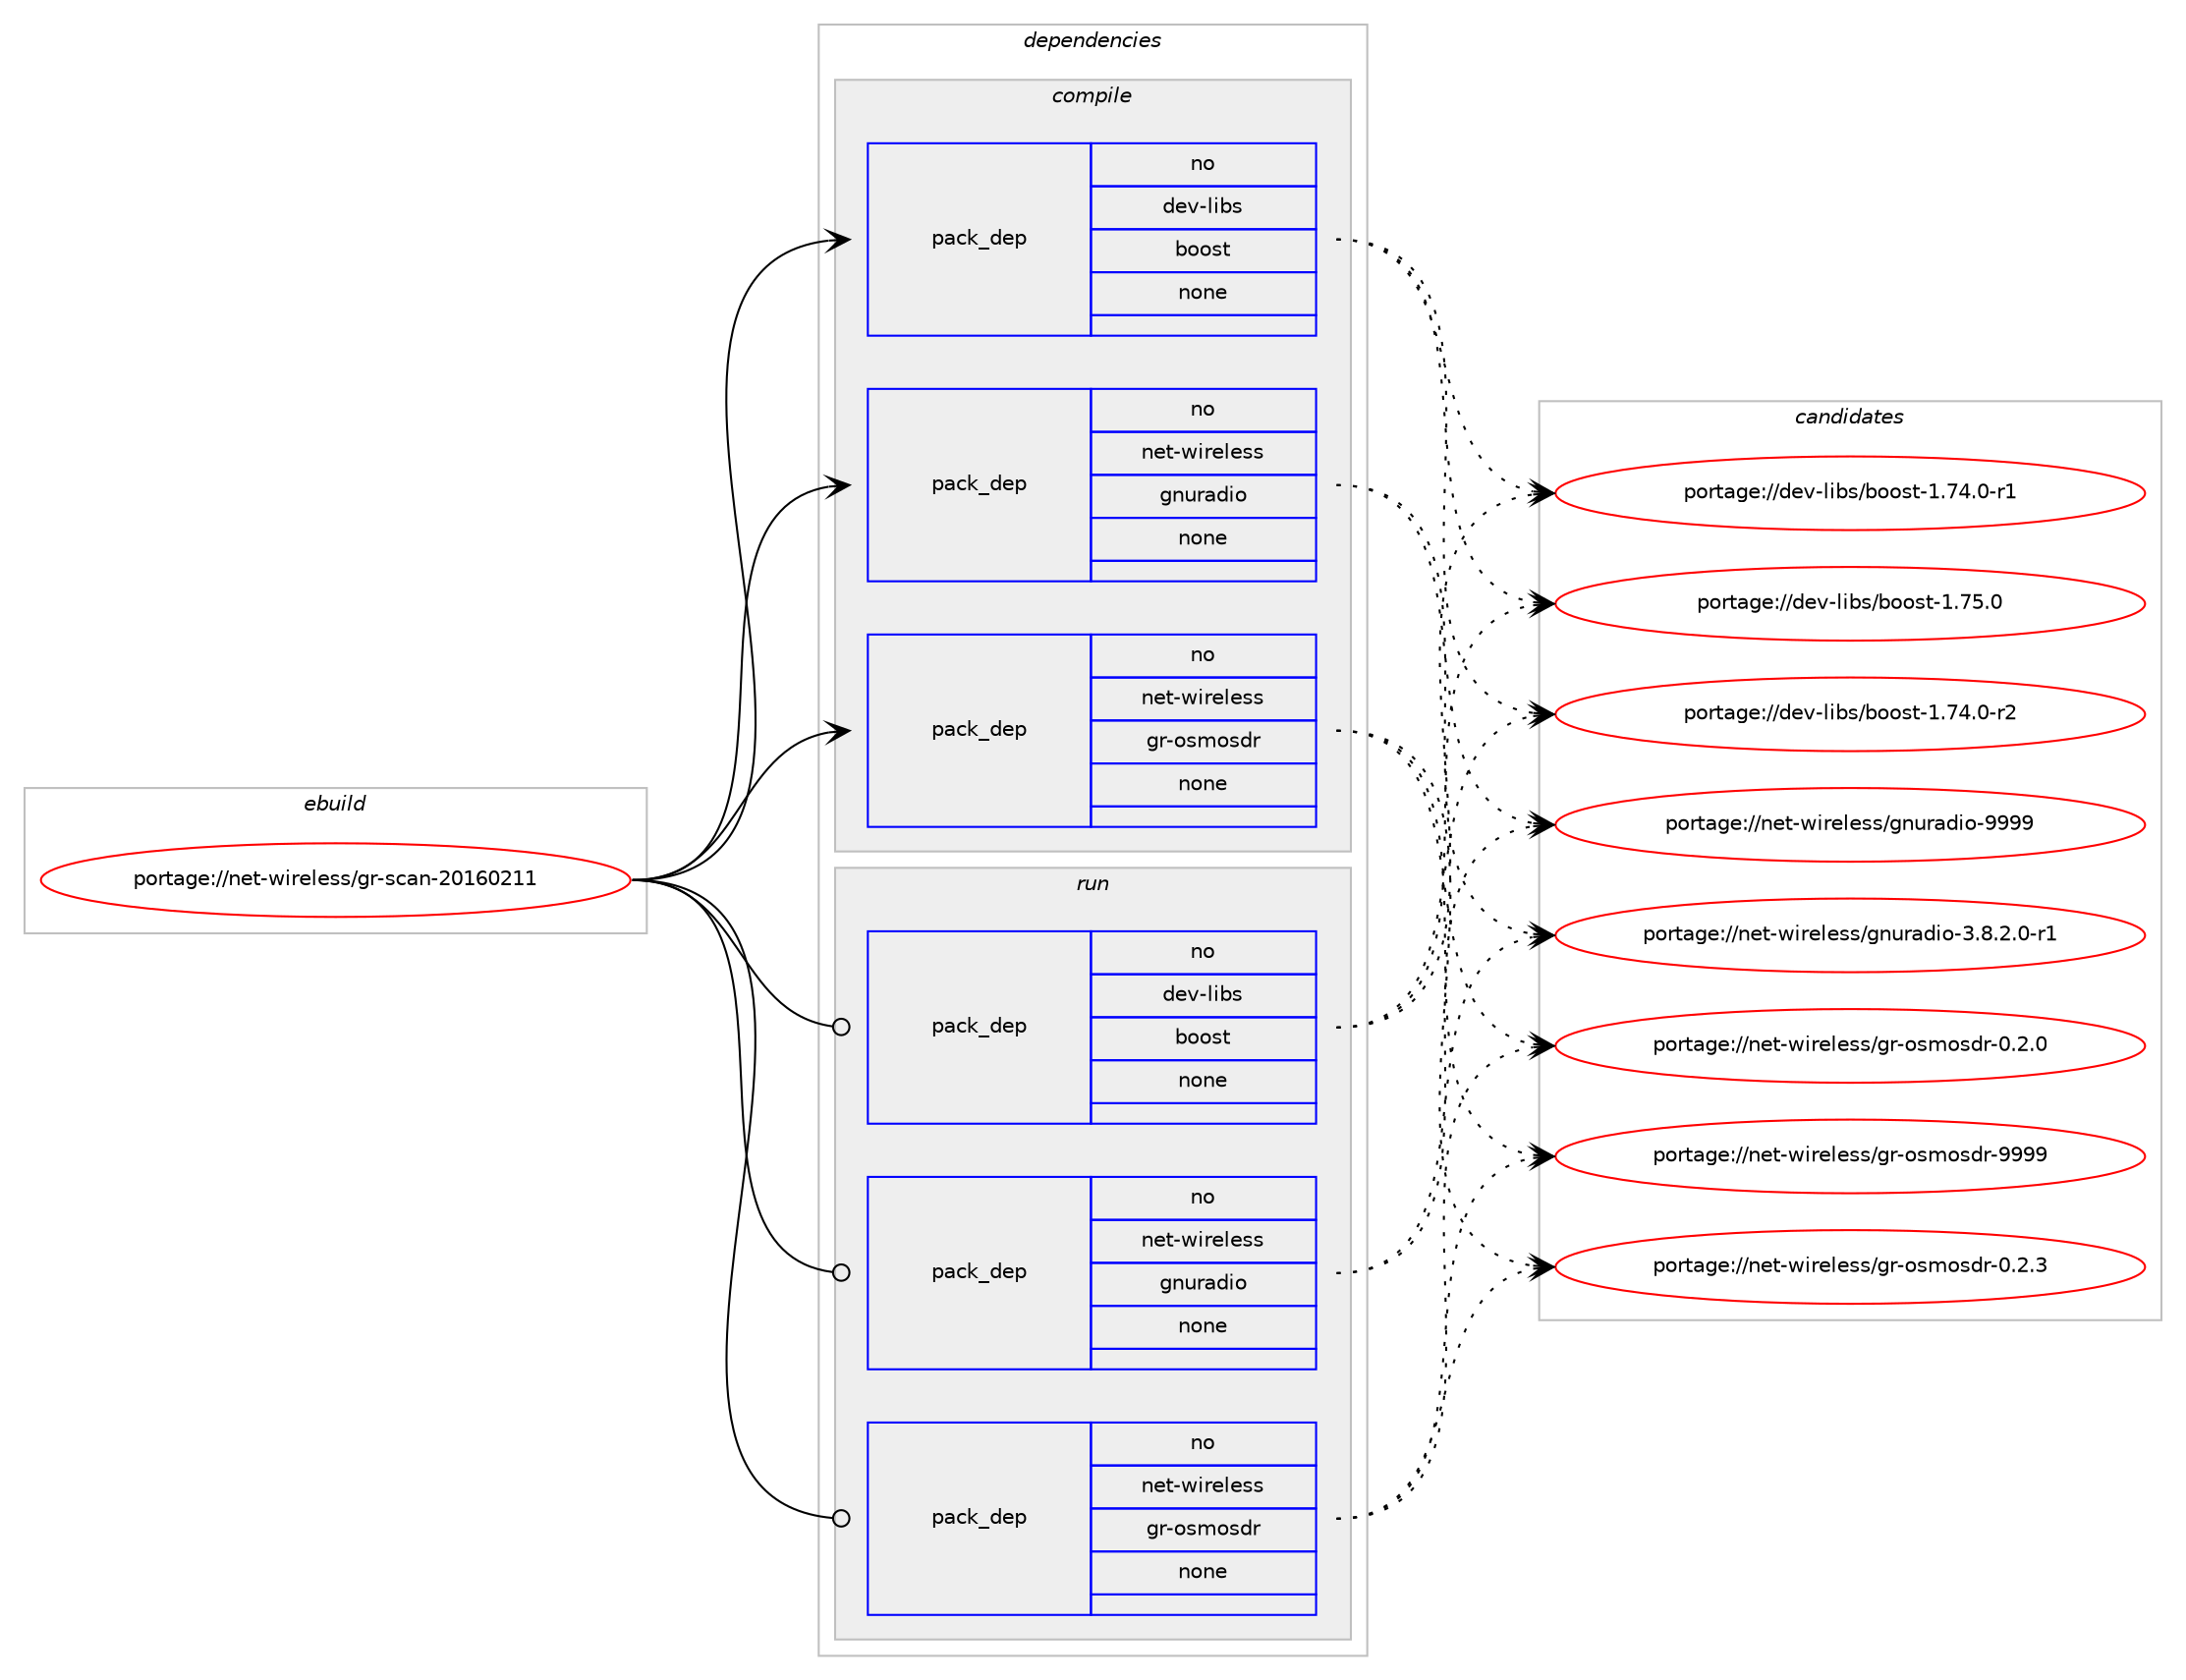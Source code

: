 digraph prolog {

# *************
# Graph options
# *************

newrank=true;
concentrate=true;
compound=true;
graph [rankdir=LR,fontname=Helvetica,fontsize=10,ranksep=1.5];#, ranksep=2.5, nodesep=0.2];
edge  [arrowhead=vee];
node  [fontname=Helvetica,fontsize=10];

# **********
# The ebuild
# **********

subgraph cluster_leftcol {
color=gray;
rank=same;
label=<<i>ebuild</i>>;
id [label="portage://net-wireless/gr-scan-20160211", color=red, width=4, href="../net-wireless/gr-scan-20160211.svg"];
}

# ****************
# The dependencies
# ****************

subgraph cluster_midcol {
color=gray;
label=<<i>dependencies</i>>;
subgraph cluster_compile {
fillcolor="#eeeeee";
style=filled;
label=<<i>compile</i>>;
subgraph pack14036 {
dependency20480 [label=<<TABLE BORDER="0" CELLBORDER="1" CELLSPACING="0" CELLPADDING="4" WIDTH="220"><TR><TD ROWSPAN="6" CELLPADDING="30">pack_dep</TD></TR><TR><TD WIDTH="110">no</TD></TR><TR><TD>dev-libs</TD></TR><TR><TD>boost</TD></TR><TR><TD>none</TD></TR><TR><TD></TD></TR></TABLE>>, shape=none, color=blue];
}
id:e -> dependency20480:w [weight=20,style="solid",arrowhead="vee"];
subgraph pack14037 {
dependency20481 [label=<<TABLE BORDER="0" CELLBORDER="1" CELLSPACING="0" CELLPADDING="4" WIDTH="220"><TR><TD ROWSPAN="6" CELLPADDING="30">pack_dep</TD></TR><TR><TD WIDTH="110">no</TD></TR><TR><TD>net-wireless</TD></TR><TR><TD>gnuradio</TD></TR><TR><TD>none</TD></TR><TR><TD></TD></TR></TABLE>>, shape=none, color=blue];
}
id:e -> dependency20481:w [weight=20,style="solid",arrowhead="vee"];
subgraph pack14038 {
dependency20482 [label=<<TABLE BORDER="0" CELLBORDER="1" CELLSPACING="0" CELLPADDING="4" WIDTH="220"><TR><TD ROWSPAN="6" CELLPADDING="30">pack_dep</TD></TR><TR><TD WIDTH="110">no</TD></TR><TR><TD>net-wireless</TD></TR><TR><TD>gr-osmosdr</TD></TR><TR><TD>none</TD></TR><TR><TD></TD></TR></TABLE>>, shape=none, color=blue];
}
id:e -> dependency20482:w [weight=20,style="solid",arrowhead="vee"];
}
subgraph cluster_compileandrun {
fillcolor="#eeeeee";
style=filled;
label=<<i>compile and run</i>>;
}
subgraph cluster_run {
fillcolor="#eeeeee";
style=filled;
label=<<i>run</i>>;
subgraph pack14039 {
dependency20483 [label=<<TABLE BORDER="0" CELLBORDER="1" CELLSPACING="0" CELLPADDING="4" WIDTH="220"><TR><TD ROWSPAN="6" CELLPADDING="30">pack_dep</TD></TR><TR><TD WIDTH="110">no</TD></TR><TR><TD>dev-libs</TD></TR><TR><TD>boost</TD></TR><TR><TD>none</TD></TR><TR><TD></TD></TR></TABLE>>, shape=none, color=blue];
}
id:e -> dependency20483:w [weight=20,style="solid",arrowhead="odot"];
subgraph pack14040 {
dependency20484 [label=<<TABLE BORDER="0" CELLBORDER="1" CELLSPACING="0" CELLPADDING="4" WIDTH="220"><TR><TD ROWSPAN="6" CELLPADDING="30">pack_dep</TD></TR><TR><TD WIDTH="110">no</TD></TR><TR><TD>net-wireless</TD></TR><TR><TD>gnuradio</TD></TR><TR><TD>none</TD></TR><TR><TD></TD></TR></TABLE>>, shape=none, color=blue];
}
id:e -> dependency20484:w [weight=20,style="solid",arrowhead="odot"];
subgraph pack14041 {
dependency20485 [label=<<TABLE BORDER="0" CELLBORDER="1" CELLSPACING="0" CELLPADDING="4" WIDTH="220"><TR><TD ROWSPAN="6" CELLPADDING="30">pack_dep</TD></TR><TR><TD WIDTH="110">no</TD></TR><TR><TD>net-wireless</TD></TR><TR><TD>gr-osmosdr</TD></TR><TR><TD>none</TD></TR><TR><TD></TD></TR></TABLE>>, shape=none, color=blue];
}
id:e -> dependency20485:w [weight=20,style="solid",arrowhead="odot"];
}
}

# **************
# The candidates
# **************

subgraph cluster_choices {
rank=same;
color=gray;
label=<<i>candidates</i>>;

subgraph choice14036 {
color=black;
nodesep=1;
choice1001011184510810598115479811111111511645494655534648 [label="portage://dev-libs/boost-1.75.0", color=red, width=4,href="../dev-libs/boost-1.75.0.svg"];
choice10010111845108105981154798111111115116454946555246484511450 [label="portage://dev-libs/boost-1.74.0-r2", color=red, width=4,href="../dev-libs/boost-1.74.0-r2.svg"];
choice10010111845108105981154798111111115116454946555246484511449 [label="portage://dev-libs/boost-1.74.0-r1", color=red, width=4,href="../dev-libs/boost-1.74.0-r1.svg"];
dependency20480:e -> choice1001011184510810598115479811111111511645494655534648:w [style=dotted,weight="100"];
dependency20480:e -> choice10010111845108105981154798111111115116454946555246484511450:w [style=dotted,weight="100"];
dependency20480:e -> choice10010111845108105981154798111111115116454946555246484511449:w [style=dotted,weight="100"];
}
subgraph choice14037 {
color=black;
nodesep=1;
choice1101011164511910511410110810111511547103110117114971001051114557575757 [label="portage://net-wireless/gnuradio-9999", color=red, width=4,href="../net-wireless/gnuradio-9999.svg"];
choice11010111645119105114101108101115115471031101171149710010511145514656465046484511449 [label="portage://net-wireless/gnuradio-3.8.2.0-r1", color=red, width=4,href="../net-wireless/gnuradio-3.8.2.0-r1.svg"];
dependency20481:e -> choice1101011164511910511410110810111511547103110117114971001051114557575757:w [style=dotted,weight="100"];
dependency20481:e -> choice11010111645119105114101108101115115471031101171149710010511145514656465046484511449:w [style=dotted,weight="100"];
}
subgraph choice14038 {
color=black;
nodesep=1;
choice1101011164511910511410110810111511547103114451111151091111151001144557575757 [label="portage://net-wireless/gr-osmosdr-9999", color=red, width=4,href="../net-wireless/gr-osmosdr-9999.svg"];
choice110101116451191051141011081011151154710311445111115109111115100114454846504651 [label="portage://net-wireless/gr-osmosdr-0.2.3", color=red, width=4,href="../net-wireless/gr-osmosdr-0.2.3.svg"];
choice110101116451191051141011081011151154710311445111115109111115100114454846504648 [label="portage://net-wireless/gr-osmosdr-0.2.0", color=red, width=4,href="../net-wireless/gr-osmosdr-0.2.0.svg"];
dependency20482:e -> choice1101011164511910511410110810111511547103114451111151091111151001144557575757:w [style=dotted,weight="100"];
dependency20482:e -> choice110101116451191051141011081011151154710311445111115109111115100114454846504651:w [style=dotted,weight="100"];
dependency20482:e -> choice110101116451191051141011081011151154710311445111115109111115100114454846504648:w [style=dotted,weight="100"];
}
subgraph choice14039 {
color=black;
nodesep=1;
choice1001011184510810598115479811111111511645494655534648 [label="portage://dev-libs/boost-1.75.0", color=red, width=4,href="../dev-libs/boost-1.75.0.svg"];
choice10010111845108105981154798111111115116454946555246484511450 [label="portage://dev-libs/boost-1.74.0-r2", color=red, width=4,href="../dev-libs/boost-1.74.0-r2.svg"];
choice10010111845108105981154798111111115116454946555246484511449 [label="portage://dev-libs/boost-1.74.0-r1", color=red, width=4,href="../dev-libs/boost-1.74.0-r1.svg"];
dependency20483:e -> choice1001011184510810598115479811111111511645494655534648:w [style=dotted,weight="100"];
dependency20483:e -> choice10010111845108105981154798111111115116454946555246484511450:w [style=dotted,weight="100"];
dependency20483:e -> choice10010111845108105981154798111111115116454946555246484511449:w [style=dotted,weight="100"];
}
subgraph choice14040 {
color=black;
nodesep=1;
choice1101011164511910511410110810111511547103110117114971001051114557575757 [label="portage://net-wireless/gnuradio-9999", color=red, width=4,href="../net-wireless/gnuradio-9999.svg"];
choice11010111645119105114101108101115115471031101171149710010511145514656465046484511449 [label="portage://net-wireless/gnuradio-3.8.2.0-r1", color=red, width=4,href="../net-wireless/gnuradio-3.8.2.0-r1.svg"];
dependency20484:e -> choice1101011164511910511410110810111511547103110117114971001051114557575757:w [style=dotted,weight="100"];
dependency20484:e -> choice11010111645119105114101108101115115471031101171149710010511145514656465046484511449:w [style=dotted,weight="100"];
}
subgraph choice14041 {
color=black;
nodesep=1;
choice1101011164511910511410110810111511547103114451111151091111151001144557575757 [label="portage://net-wireless/gr-osmosdr-9999", color=red, width=4,href="../net-wireless/gr-osmosdr-9999.svg"];
choice110101116451191051141011081011151154710311445111115109111115100114454846504651 [label="portage://net-wireless/gr-osmosdr-0.2.3", color=red, width=4,href="../net-wireless/gr-osmosdr-0.2.3.svg"];
choice110101116451191051141011081011151154710311445111115109111115100114454846504648 [label="portage://net-wireless/gr-osmosdr-0.2.0", color=red, width=4,href="../net-wireless/gr-osmosdr-0.2.0.svg"];
dependency20485:e -> choice1101011164511910511410110810111511547103114451111151091111151001144557575757:w [style=dotted,weight="100"];
dependency20485:e -> choice110101116451191051141011081011151154710311445111115109111115100114454846504651:w [style=dotted,weight="100"];
dependency20485:e -> choice110101116451191051141011081011151154710311445111115109111115100114454846504648:w [style=dotted,weight="100"];
}
}

}
